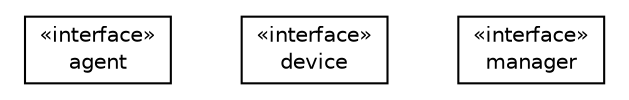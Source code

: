 #!/usr/local/bin/dot
#
# Class diagram 
# Generated by UMLGraph version R5_6-24-gf6e263 (http://www.umlgraph.org/)
#

digraph G {
	edge [fontname="Helvetica",fontsize=10,labelfontname="Helvetica",labelfontsize=10];
	node [fontname="Helvetica",fontsize=10,shape=plaintext];
	nodesep=0.25;
	ranksep=0.5;
	// com.signove.health.agent
	c778688 [label=<<table title="com.signove.health.agent" border="0" cellborder="1" cellspacing="0" cellpadding="2" port="p" href="./agent.html">
		<tr><td><table border="0" cellspacing="0" cellpadding="1">
<tr><td align="center" balign="center"> &#171;interface&#187; </td></tr>
<tr><td align="center" balign="center"> agent </td></tr>
		</table></td></tr>
		</table>>, URL="./agent.html", fontname="Helvetica", fontcolor="black", fontsize=10.0];
	// com.signove.health.device
	c778689 [label=<<table title="com.signove.health.device" border="0" cellborder="1" cellspacing="0" cellpadding="2" port="p" href="./device.html">
		<tr><td><table border="0" cellspacing="0" cellpadding="1">
<tr><td align="center" balign="center"> &#171;interface&#187; </td></tr>
<tr><td align="center" balign="center"> device </td></tr>
		</table></td></tr>
		</table>>, URL="./device.html", fontname="Helvetica", fontcolor="black", fontsize=10.0];
	// com.signove.health.manager
	c778690 [label=<<table title="com.signove.health.manager" border="0" cellborder="1" cellspacing="0" cellpadding="2" port="p" href="./manager.html">
		<tr><td><table border="0" cellspacing="0" cellpadding="1">
<tr><td align="center" balign="center"> &#171;interface&#187; </td></tr>
<tr><td align="center" balign="center"> manager </td></tr>
		</table></td></tr>
		</table>>, URL="./manager.html", fontname="Helvetica", fontcolor="black", fontsize=10.0];
}

